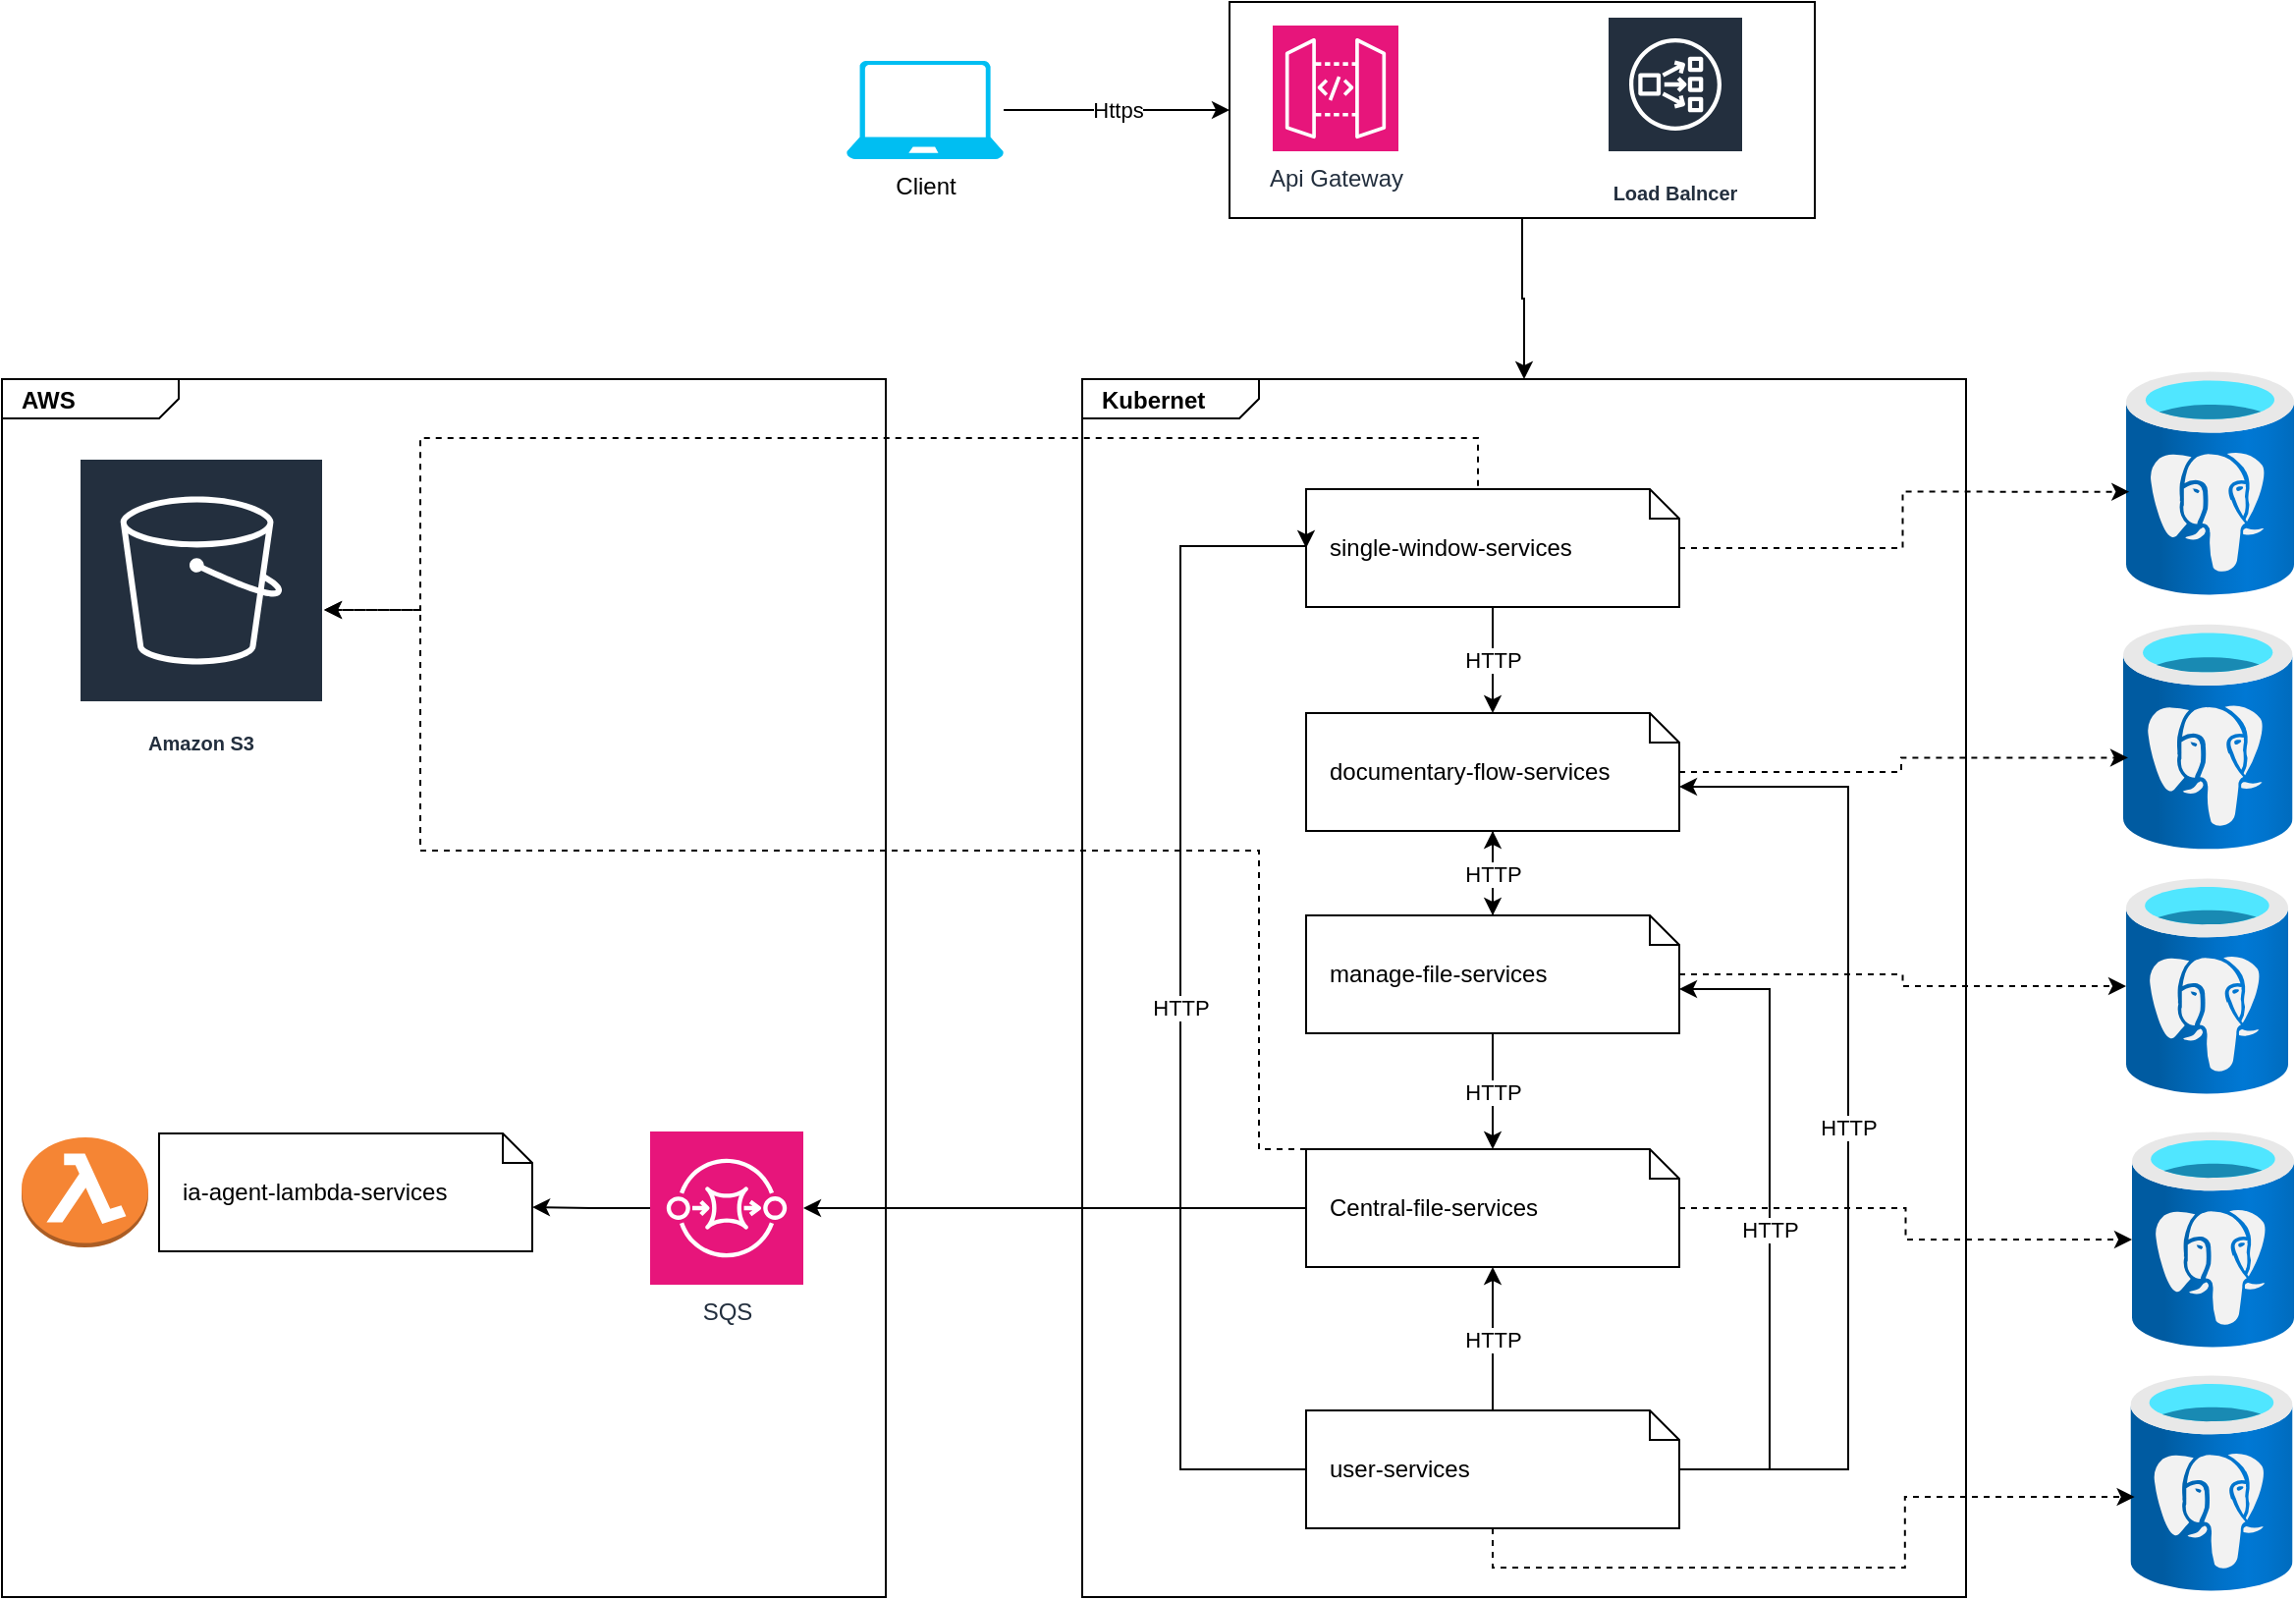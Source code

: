 <mxfile version="27.1.6">
  <diagram name="Página-1" id="y5QnLfLs6EXa2HtiX_wJ">
    <mxGraphModel dx="2505" dy="933" grid="1" gridSize="10" guides="1" tooltips="1" connect="1" arrows="1" fold="1" page="1" pageScale="1" pageWidth="827" pageHeight="1169" math="0" shadow="0">
      <root>
        <mxCell id="0" />
        <mxCell id="1" parent="0" />
        <mxCell id="sLf2jtCB9jCK5ovuJH3N-54" value="&lt;p style=&quot;margin:0px;margin-top:4px;margin-left:10px;text-align:left;&quot;&gt;&lt;b&gt;AWS&lt;/b&gt;&lt;/p&gt;" style="html=1;shape=mxgraph.sysml.package;html=1;overflow=fill;whiteSpace=wrap;" vertex="1" parent="1">
          <mxGeometry x="-370" y="410" width="450" height="620" as="geometry" />
        </mxCell>
        <mxCell id="sLf2jtCB9jCK5ovuJH3N-1" value="&lt;p style=&quot;margin:0px;margin-top:4px;margin-left:10px;text-align:left;&quot;&gt;&lt;b&gt;Kubernet&lt;/b&gt;&lt;/p&gt;" style="html=1;shape=mxgraph.sysml.package;html=1;overflow=fill;whiteSpace=wrap;" vertex="1" parent="1">
          <mxGeometry x="180" y="410" width="450" height="620" as="geometry" />
        </mxCell>
        <mxCell id="sLf2jtCB9jCK5ovuJH3N-53" style="edgeStyle=orthogonalEdgeStyle;rounded=0;orthogonalLoop=1;jettySize=auto;html=1;exitX=0;exitY=0;exitDx=0;exitDy=0;exitPerimeter=0;dashed=1;" edge="1" parent="1" source="sLf2jtCB9jCK5ovuJH3N-3" target="sLf2jtCB9jCK5ovuJH3N-49">
          <mxGeometry relative="1" as="geometry">
            <Array as="points">
              <mxPoint x="270" y="802" />
              <mxPoint x="270" y="650" />
              <mxPoint x="-157" y="650" />
            </Array>
          </mxGeometry>
        </mxCell>
        <mxCell id="sLf2jtCB9jCK5ovuJH3N-65" style="edgeStyle=orthogonalEdgeStyle;rounded=0;orthogonalLoop=1;jettySize=auto;html=1;dashed=1;" edge="1" parent="1" source="sLf2jtCB9jCK5ovuJH3N-3" target="sLf2jtCB9jCK5ovuJH3N-55">
          <mxGeometry relative="1" as="geometry" />
        </mxCell>
        <mxCell id="sLf2jtCB9jCK5ovuJH3N-3" value="Central-file-services" style="shape=note;size=15;align=left;spacingLeft=10;html=1;whiteSpace=wrap;" vertex="1" parent="1">
          <mxGeometry x="294" y="802" width="190" height="60" as="geometry" />
        </mxCell>
        <mxCell id="sLf2jtCB9jCK5ovuJH3N-4" value="single-window-services" style="shape=note;size=15;align=left;spacingLeft=10;html=1;whiteSpace=wrap;" vertex="1" parent="1">
          <mxGeometry x="294" y="466" width="190" height="60" as="geometry" />
        </mxCell>
        <mxCell id="sLf2jtCB9jCK5ovuJH3N-35" value="HTTP" style="edgeStyle=orthogonalEdgeStyle;rounded=0;orthogonalLoop=1;jettySize=auto;html=1;" edge="1" parent="1" source="sLf2jtCB9jCK5ovuJH3N-6" target="sLf2jtCB9jCK5ovuJH3N-3">
          <mxGeometry relative="1" as="geometry" />
        </mxCell>
        <mxCell id="sLf2jtCB9jCK5ovuJH3N-47" value="" style="edgeStyle=orthogonalEdgeStyle;rounded=0;orthogonalLoop=1;jettySize=auto;html=1;" edge="1" parent="1" source="sLf2jtCB9jCK5ovuJH3N-6" target="sLf2jtCB9jCK5ovuJH3N-7">
          <mxGeometry relative="1" as="geometry" />
        </mxCell>
        <mxCell id="sLf2jtCB9jCK5ovuJH3N-64" style="edgeStyle=orthogonalEdgeStyle;rounded=0;orthogonalLoop=1;jettySize=auto;html=1;dashed=1;" edge="1" parent="1" source="sLf2jtCB9jCK5ovuJH3N-6" target="sLf2jtCB9jCK5ovuJH3N-25">
          <mxGeometry relative="1" as="geometry" />
        </mxCell>
        <mxCell id="sLf2jtCB9jCK5ovuJH3N-6" value="manage-file-services" style="shape=note;size=15;align=left;spacingLeft=10;html=1;whiteSpace=wrap;" vertex="1" parent="1">
          <mxGeometry x="294" y="683" width="190" height="60" as="geometry" />
        </mxCell>
        <mxCell id="sLf2jtCB9jCK5ovuJH3N-34" value="HTTP" style="edgeStyle=orthogonalEdgeStyle;rounded=0;orthogonalLoop=1;jettySize=auto;html=1;" edge="1" parent="1" source="sLf2jtCB9jCK5ovuJH3N-7" target="sLf2jtCB9jCK5ovuJH3N-6">
          <mxGeometry relative="1" as="geometry" />
        </mxCell>
        <mxCell id="sLf2jtCB9jCK5ovuJH3N-7" value="documentary-flow-services" style="shape=note;size=15;align=left;spacingLeft=10;html=1;whiteSpace=wrap;" vertex="1" parent="1">
          <mxGeometry x="294" y="580" width="190" height="60" as="geometry" />
        </mxCell>
        <mxCell id="sLf2jtCB9jCK5ovuJH3N-37" value="&lt;span style=&quot;color: rgb(0, 0, 0); font-family: Helvetica; font-size: 11px; font-style: normal; font-variant-ligatures: normal; font-variant-caps: normal; font-weight: 400; letter-spacing: normal; orphans: 2; text-align: center; text-indent: 0px; text-transform: none; widows: 2; word-spacing: 0px; -webkit-text-stroke-width: 0px; white-space: nowrap; background-color: rgb(255, 255, 255); text-decoration-thickness: initial; text-decoration-style: initial; text-decoration-color: initial; float: none; display: inline !important;&quot;&gt;HTTP&lt;/span&gt;" style="edgeStyle=orthogonalEdgeStyle;rounded=0;orthogonalLoop=1;jettySize=auto;html=1;" edge="1" parent="1" source="sLf2jtCB9jCK5ovuJH3N-8" target="sLf2jtCB9jCK5ovuJH3N-3">
          <mxGeometry relative="1" as="geometry" />
        </mxCell>
        <mxCell id="sLf2jtCB9jCK5ovuJH3N-8" value="user-services" style="shape=note;size=15;align=left;spacingLeft=10;html=1;whiteSpace=wrap;" vertex="1" parent="1">
          <mxGeometry x="294" y="935" width="190" height="60" as="geometry" />
        </mxCell>
        <mxCell id="sLf2jtCB9jCK5ovuJH3N-18" value="Https" style="edgeStyle=orthogonalEdgeStyle;rounded=0;orthogonalLoop=1;jettySize=auto;html=1;" edge="1" parent="1" source="sLf2jtCB9jCK5ovuJH3N-10" target="sLf2jtCB9jCK5ovuJH3N-13">
          <mxGeometry relative="1" as="geometry" />
        </mxCell>
        <mxCell id="sLf2jtCB9jCK5ovuJH3N-10" value="Client" style="verticalLabelPosition=bottom;html=1;verticalAlign=top;align=center;strokeColor=none;fillColor=#00BEF2;shape=mxgraph.azure.laptop;pointerEvents=1;" vertex="1" parent="1">
          <mxGeometry x="60" y="248" width="80" height="50" as="geometry" />
        </mxCell>
        <mxCell id="sLf2jtCB9jCK5ovuJH3N-19" value="" style="edgeStyle=orthogonalEdgeStyle;rounded=0;orthogonalLoop=1;jettySize=auto;html=1;" edge="1" parent="1" source="sLf2jtCB9jCK5ovuJH3N-13" target="sLf2jtCB9jCK5ovuJH3N-1">
          <mxGeometry relative="1" as="geometry" />
        </mxCell>
        <mxCell id="sLf2jtCB9jCK5ovuJH3N-13" value="" style="rounded=0;whiteSpace=wrap;html=1;" vertex="1" parent="1">
          <mxGeometry x="255" y="218" width="298" height="110" as="geometry" />
        </mxCell>
        <mxCell id="sLf2jtCB9jCK5ovuJH3N-12" value="Api Gateway" style="sketch=0;points=[[0,0,0],[0.25,0,0],[0.5,0,0],[0.75,0,0],[1,0,0],[0,1,0],[0.25,1,0],[0.5,1,0],[0.75,1,0],[1,1,0],[0,0.25,0],[0,0.5,0],[0,0.75,0],[1,0.25,0],[1,0.5,0],[1,0.75,0]];outlineConnect=0;fontColor=#232F3E;fillColor=#E7157B;strokeColor=#ffffff;dashed=0;verticalLabelPosition=bottom;verticalAlign=top;align=center;html=1;fontSize=12;fontStyle=0;aspect=fixed;shape=mxgraph.aws4.resourceIcon;resIcon=mxgraph.aws4.api_gateway;" vertex="1" parent="1">
          <mxGeometry x="277" y="230" width="64" height="64" as="geometry" />
        </mxCell>
        <mxCell id="sLf2jtCB9jCK5ovuJH3N-17" value="Load Balncer" style="sketch=0;outlineConnect=0;fontColor=#232F3E;gradientColor=none;strokeColor=#ffffff;fillColor=#232F3E;dashed=0;verticalLabelPosition=middle;verticalAlign=bottom;align=center;html=1;whiteSpace=wrap;fontSize=10;fontStyle=1;spacing=3;shape=mxgraph.aws4.productIcon;prIcon=mxgraph.aws4.network_load_balancer;" vertex="1" parent="1">
          <mxGeometry x="447" y="225" width="70" height="100" as="geometry" />
        </mxCell>
        <mxCell id="sLf2jtCB9jCK5ovuJH3N-20" value="" style="outlineConnect=0;dashed=0;verticalLabelPosition=bottom;verticalAlign=top;align=center;html=1;shape=mxgraph.aws3.lambda_function;fillColor=#F58534;gradientColor=none;" vertex="1" parent="1">
          <mxGeometry x="-360" y="796" width="64.5" height="56" as="geometry" />
        </mxCell>
        <mxCell id="sLf2jtCB9jCK5ovuJH3N-21" value="ia-agent-lambda-services" style="shape=note;size=15;align=left;spacingLeft=10;html=1;whiteSpace=wrap;" vertex="1" parent="1">
          <mxGeometry x="-290" y="794" width="190" height="60" as="geometry" />
        </mxCell>
        <mxCell id="sLf2jtCB9jCK5ovuJH3N-22" style="edgeStyle=orthogonalEdgeStyle;rounded=0;orthogonalLoop=1;jettySize=auto;html=1;entryX=0;entryY=0;entryDx=190;entryDy=37.5;entryPerimeter=0;" edge="1" parent="1" source="sLf2jtCB9jCK5ovuJH3N-23" target="sLf2jtCB9jCK5ovuJH3N-21">
          <mxGeometry relative="1" as="geometry" />
        </mxCell>
        <mxCell id="sLf2jtCB9jCK5ovuJH3N-25" value="" style="image;aspect=fixed;html=1;points=[];align=center;fontSize=12;image=img/lib/azure2/databases/Azure_Database_PostgreSQL_Server.svg;" vertex="1" parent="1">
          <mxGeometry x="711.5" y="664" width="82.5" height="110" as="geometry" />
        </mxCell>
        <mxCell id="sLf2jtCB9jCK5ovuJH3N-23" value="SQS" style="sketch=0;points=[[0,0,0],[0.25,0,0],[0.5,0,0],[0.75,0,0],[1,0,0],[0,1,0],[0.25,1,0],[0.5,1,0],[0.75,1,0],[1,1,0],[0,0.25,0],[0,0.5,0],[0,0.75,0],[1,0.25,0],[1,0.5,0],[1,0.75,0]];outlineConnect=0;fontColor=#232F3E;fillColor=#E7157B;strokeColor=#ffffff;dashed=0;verticalLabelPosition=bottom;verticalAlign=top;align=center;html=1;fontSize=12;fontStyle=0;aspect=fixed;shape=mxgraph.aws4.resourceIcon;resIcon=mxgraph.aws4.sqs;" vertex="1" parent="1">
          <mxGeometry x="-40" y="793" width="78" height="78" as="geometry" />
        </mxCell>
        <mxCell id="sLf2jtCB9jCK5ovuJH3N-32" style="edgeStyle=orthogonalEdgeStyle;rounded=0;orthogonalLoop=1;jettySize=auto;html=1;entryX=1;entryY=0.5;entryDx=0;entryDy=0;entryPerimeter=0;" edge="1" parent="1" source="sLf2jtCB9jCK5ovuJH3N-3" target="sLf2jtCB9jCK5ovuJH3N-23">
          <mxGeometry relative="1" as="geometry" />
        </mxCell>
        <mxCell id="sLf2jtCB9jCK5ovuJH3N-33" value="HTTP" style="edgeStyle=orthogonalEdgeStyle;rounded=0;orthogonalLoop=1;jettySize=auto;html=1;entryX=0.5;entryY=0;entryDx=0;entryDy=0;entryPerimeter=0;" edge="1" parent="1" source="sLf2jtCB9jCK5ovuJH3N-4" target="sLf2jtCB9jCK5ovuJH3N-7">
          <mxGeometry relative="1" as="geometry" />
        </mxCell>
        <mxCell id="sLf2jtCB9jCK5ovuJH3N-44" value="&lt;span style=&quot;color: rgb(0, 0, 0); font-family: Helvetica; font-size: 11px; font-style: normal; font-variant-ligatures: normal; font-variant-caps: normal; font-weight: 400; letter-spacing: normal; orphans: 2; text-align: center; text-indent: 0px; text-transform: none; widows: 2; word-spacing: 0px; -webkit-text-stroke-width: 0px; white-space: nowrap; background-color: rgb(255, 255, 255); text-decoration-thickness: initial; text-decoration-style: initial; text-decoration-color: initial; float: none; display: inline !important;&quot;&gt;HTTP&lt;/span&gt;" style="edgeStyle=orthogonalEdgeStyle;rounded=0;orthogonalLoop=1;jettySize=auto;html=1;entryX=0;entryY=0.5;entryDx=0;entryDy=0;entryPerimeter=0;" edge="1" parent="1" source="sLf2jtCB9jCK5ovuJH3N-8" target="sLf2jtCB9jCK5ovuJH3N-4">
          <mxGeometry relative="1" as="geometry">
            <Array as="points">
              <mxPoint x="230" y="965" />
              <mxPoint x="230" y="495" />
            </Array>
          </mxGeometry>
        </mxCell>
        <mxCell id="sLf2jtCB9jCK5ovuJH3N-45" value="&lt;span style=&quot;color: rgb(0, 0, 0); font-family: Helvetica; font-size: 11px; font-style: normal; font-variant-ligatures: normal; font-variant-caps: normal; font-weight: 400; letter-spacing: normal; orphans: 2; text-align: center; text-indent: 0px; text-transform: none; widows: 2; word-spacing: 0px; -webkit-text-stroke-width: 0px; white-space: nowrap; background-color: rgb(255, 255, 255); text-decoration-thickness: initial; text-decoration-style: initial; text-decoration-color: initial; float: none; display: inline !important;&quot;&gt;HTTP&lt;/span&gt;" style="edgeStyle=orthogonalEdgeStyle;rounded=0;orthogonalLoop=1;jettySize=auto;html=1;entryX=0;entryY=0;entryDx=190;entryDy=37.5;entryPerimeter=0;" edge="1" parent="1" source="sLf2jtCB9jCK5ovuJH3N-8" target="sLf2jtCB9jCK5ovuJH3N-6">
          <mxGeometry relative="1" as="geometry">
            <Array as="points">
              <mxPoint x="530" y="965" />
              <mxPoint x="530" y="721" />
            </Array>
          </mxGeometry>
        </mxCell>
        <mxCell id="sLf2jtCB9jCK5ovuJH3N-46" value="&lt;span style=&quot;color: rgb(0, 0, 0); font-family: Helvetica; font-size: 11px; font-style: normal; font-variant-ligatures: normal; font-variant-caps: normal; font-weight: 400; letter-spacing: normal; orphans: 2; text-align: center; text-indent: 0px; text-transform: none; widows: 2; word-spacing: 0px; -webkit-text-stroke-width: 0px; white-space: nowrap; background-color: rgb(255, 255, 255); text-decoration-thickness: initial; text-decoration-style: initial; text-decoration-color: initial; float: none; display: inline !important;&quot;&gt;HTTP&lt;/span&gt;" style="edgeStyle=orthogonalEdgeStyle;rounded=0;orthogonalLoop=1;jettySize=auto;html=1;entryX=0;entryY=0;entryDx=190;entryDy=37.5;entryPerimeter=0;" edge="1" parent="1" source="sLf2jtCB9jCK5ovuJH3N-8" target="sLf2jtCB9jCK5ovuJH3N-7">
          <mxGeometry relative="1" as="geometry">
            <Array as="points">
              <mxPoint x="570" y="965" />
              <mxPoint x="570" y="617" />
            </Array>
          </mxGeometry>
        </mxCell>
        <mxCell id="sLf2jtCB9jCK5ovuJH3N-52" style="edgeStyle=orthogonalEdgeStyle;rounded=0;orthogonalLoop=1;jettySize=auto;html=1;entryX=0;entryY=0;entryDx=87.5;entryDy=0;entryPerimeter=0;endArrow=none;startFill=1;startArrow=classic;dashed=1;" edge="1" parent="1" source="sLf2jtCB9jCK5ovuJH3N-49" target="sLf2jtCB9jCK5ovuJH3N-4">
          <mxGeometry relative="1" as="geometry">
            <Array as="points">
              <mxPoint x="-157" y="440" />
              <mxPoint x="382" y="440" />
            </Array>
          </mxGeometry>
        </mxCell>
        <mxCell id="sLf2jtCB9jCK5ovuJH3N-49" value="Amazon S3" style="sketch=0;outlineConnect=0;fontColor=#232F3E;gradientColor=none;strokeColor=#ffffff;fillColor=#232F3E;dashed=0;verticalLabelPosition=middle;verticalAlign=bottom;align=center;html=1;whiteSpace=wrap;fontSize=10;fontStyle=1;spacing=3;shape=mxgraph.aws4.productIcon;prIcon=mxgraph.aws4.s3;" vertex="1" parent="1">
          <mxGeometry x="-331" y="450" width="125" height="155" as="geometry" />
        </mxCell>
        <mxCell id="sLf2jtCB9jCK5ovuJH3N-55" value="" style="image;aspect=fixed;html=1;points=[];align=center;fontSize=12;image=img/lib/azure2/databases/Azure_Database_PostgreSQL_Server.svg;" vertex="1" parent="1">
          <mxGeometry x="714.5" y="793" width="82.5" height="110" as="geometry" />
        </mxCell>
        <mxCell id="sLf2jtCB9jCK5ovuJH3N-57" value="" style="image;aspect=fixed;html=1;points=[];align=center;fontSize=12;image=img/lib/azure2/databases/Azure_Database_PostgreSQL_Server.svg;" vertex="1" parent="1">
          <mxGeometry x="711.5" y="406" width="85.5" height="114" as="geometry" />
        </mxCell>
        <mxCell id="sLf2jtCB9jCK5ovuJH3N-59" value="" style="image;aspect=fixed;html=1;points=[];align=center;fontSize=12;image=img/lib/azure2/databases/Azure_Database_PostgreSQL_Server.svg;" vertex="1" parent="1">
          <mxGeometry x="710" y="534.5" width="86.25" height="115" as="geometry" />
        </mxCell>
        <mxCell id="sLf2jtCB9jCK5ovuJH3N-60" value="" style="image;aspect=fixed;html=1;points=[];align=center;fontSize=12;image=img/lib/azure2/databases/Azure_Database_PostgreSQL_Server.svg;" vertex="1" parent="1">
          <mxGeometry x="713.75" y="917" width="82.5" height="110" as="geometry" />
        </mxCell>
        <mxCell id="sLf2jtCB9jCK5ovuJH3N-61" style="edgeStyle=orthogonalEdgeStyle;rounded=0;orthogonalLoop=1;jettySize=auto;html=1;entryX=0.019;entryY=0.538;entryDx=0;entryDy=0;entryPerimeter=0;dashed=1;" edge="1" parent="1" source="sLf2jtCB9jCK5ovuJH3N-4" target="sLf2jtCB9jCK5ovuJH3N-57">
          <mxGeometry relative="1" as="geometry" />
        </mxCell>
        <mxCell id="sLf2jtCB9jCK5ovuJH3N-63" style="edgeStyle=orthogonalEdgeStyle;rounded=0;orthogonalLoop=1;jettySize=auto;html=1;entryX=0.029;entryY=0.593;entryDx=0;entryDy=0;entryPerimeter=0;dashed=1;" edge="1" parent="1" source="sLf2jtCB9jCK5ovuJH3N-7" target="sLf2jtCB9jCK5ovuJH3N-59">
          <mxGeometry relative="1" as="geometry" />
        </mxCell>
        <mxCell id="sLf2jtCB9jCK5ovuJH3N-68" style="edgeStyle=orthogonalEdgeStyle;rounded=0;orthogonalLoop=1;jettySize=auto;html=1;entryX=0.025;entryY=0.564;entryDx=0;entryDy=0;entryPerimeter=0;exitX=0.5;exitY=1;exitDx=0;exitDy=0;exitPerimeter=0;dashed=1;" edge="1" parent="1" source="sLf2jtCB9jCK5ovuJH3N-8" target="sLf2jtCB9jCK5ovuJH3N-60">
          <mxGeometry relative="1" as="geometry" />
        </mxCell>
      </root>
    </mxGraphModel>
  </diagram>
</mxfile>
